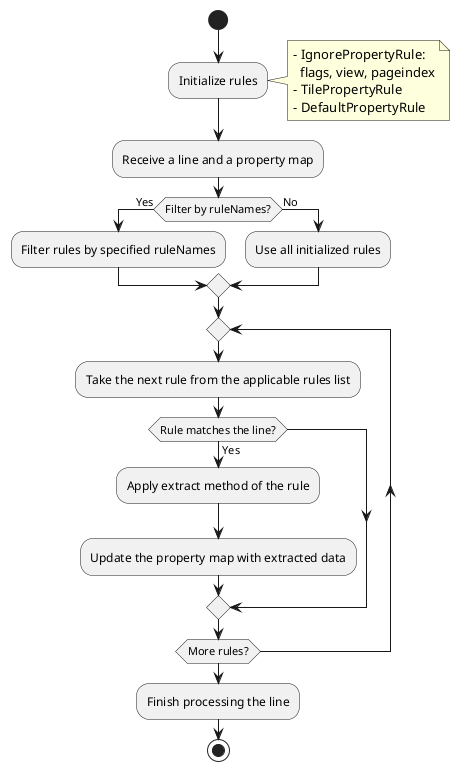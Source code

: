 @startuml
start
:Initialize rules;
note right
- IgnorePropertyRule:
  flags, view, pageindex
- TilePropertyRule
- DefaultPropertyRule
end note

:Receive a line and a property map;

if (Filter by ruleNames?) then (Yes)
    :Filter rules by specified ruleNames;
else (No)
    :Use all initialized rules;
endif

repeat
:Take the next rule from the applicable rules list;
if (Rule matches the line?) then (Yes)
    :Apply extract method of the rule;
    :Update the property map with extracted data;
endif
repeat while (More rules?)

:Finish processing the line;
stop
@enduml

